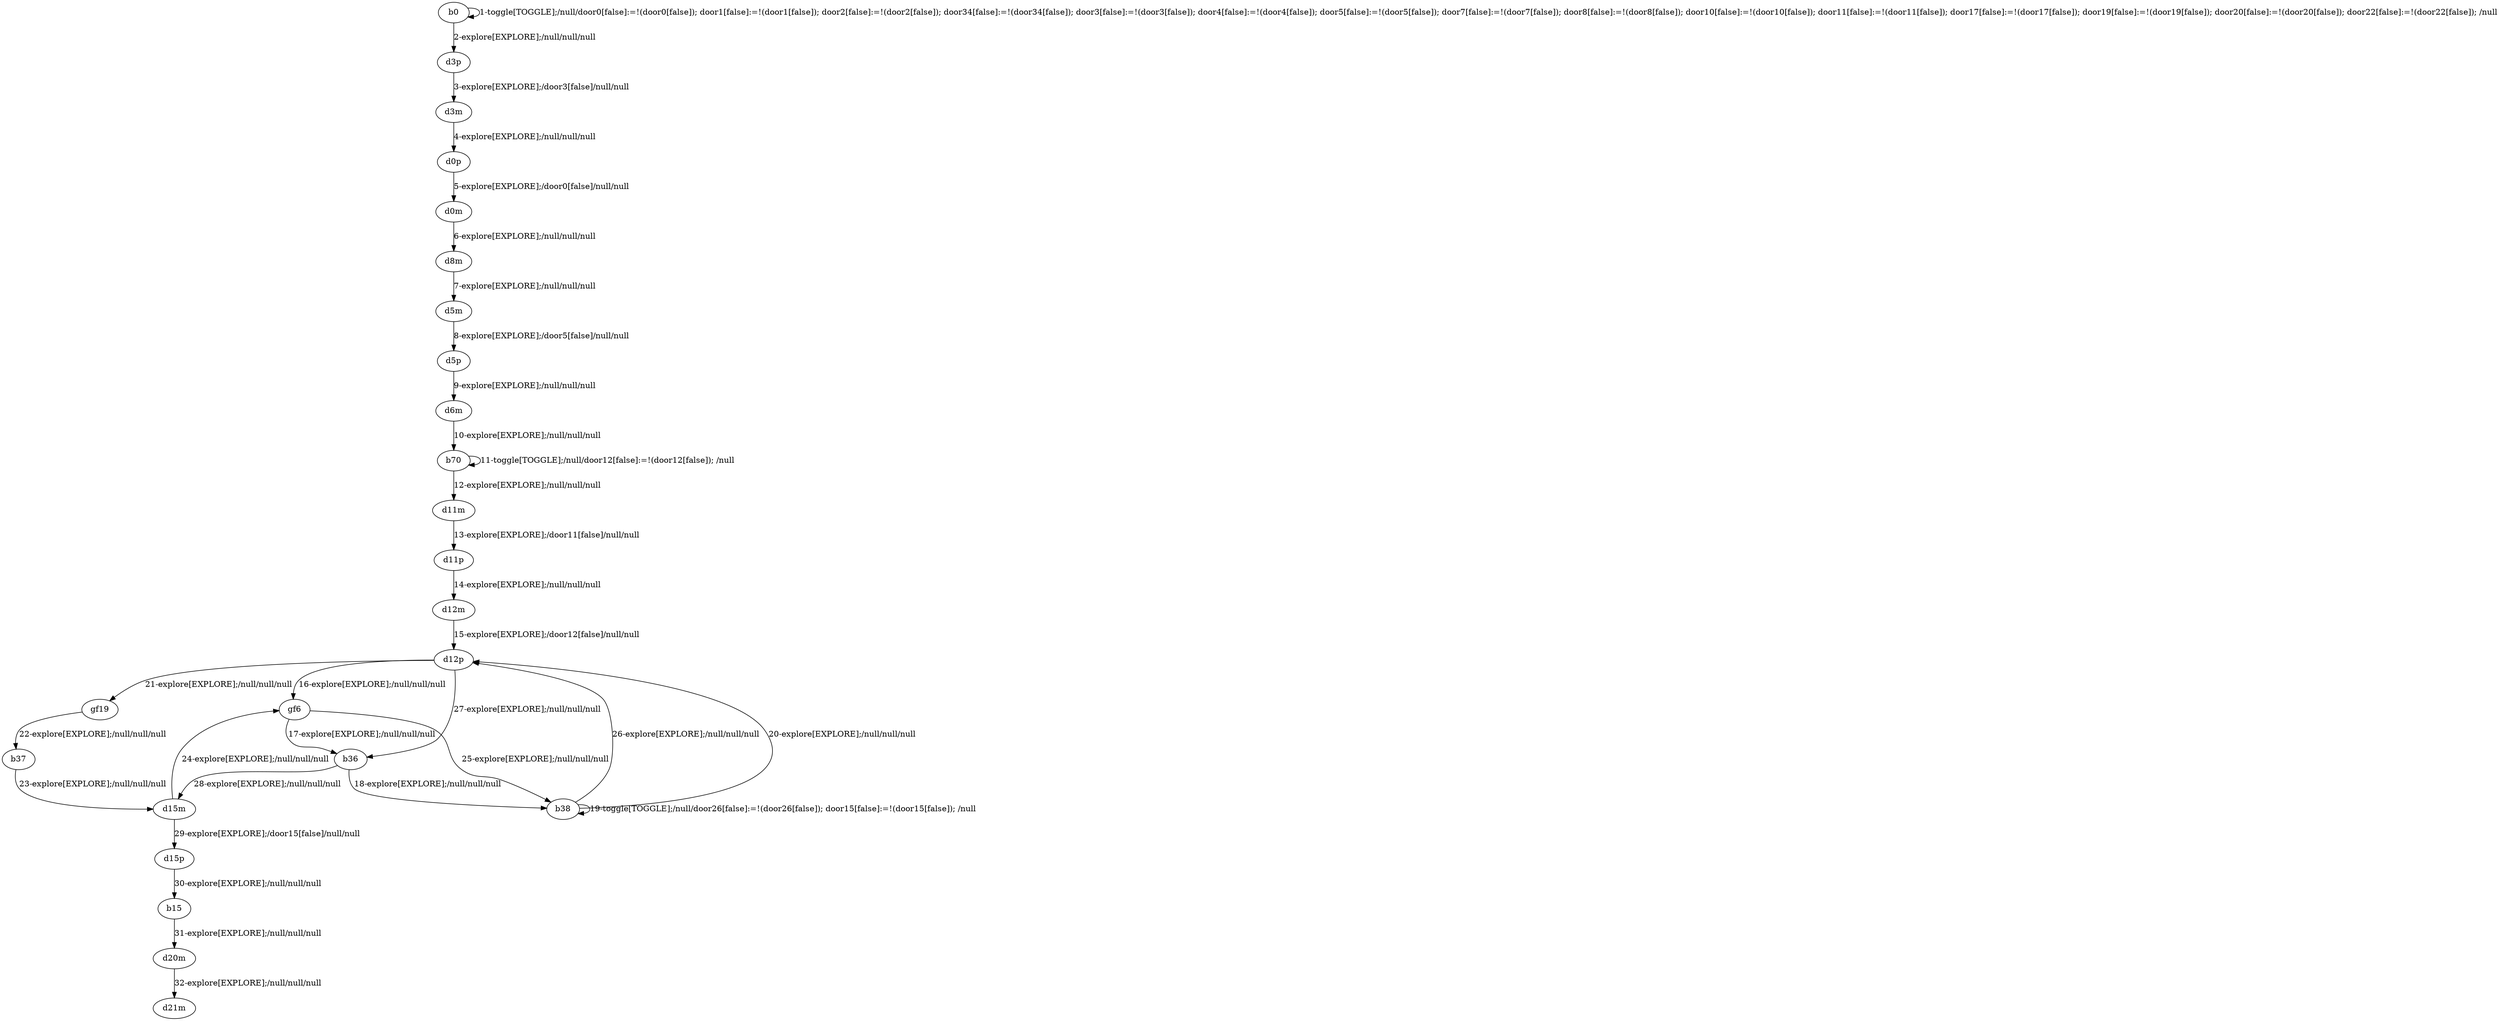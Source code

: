 # Total number of goals covered by this test: 3
# b36 --> b38
# gf6 --> b36
# d12p --> gf6

digraph g {
"b0" -> "b0" [label = "1-toggle[TOGGLE];/null/door0[false]:=!(door0[false]); door1[false]:=!(door1[false]); door2[false]:=!(door2[false]); door34[false]:=!(door34[false]); door3[false]:=!(door3[false]); door4[false]:=!(door4[false]); door5[false]:=!(door5[false]); door7[false]:=!(door7[false]); door8[false]:=!(door8[false]); door10[false]:=!(door10[false]); door11[false]:=!(door11[false]); door17[false]:=!(door17[false]); door19[false]:=!(door19[false]); door20[false]:=!(door20[false]); door22[false]:=!(door22[false]); /null"];
"b0" -> "d3p" [label = "2-explore[EXPLORE];/null/null/null"];
"d3p" -> "d3m" [label = "3-explore[EXPLORE];/door3[false]/null/null"];
"d3m" -> "d0p" [label = "4-explore[EXPLORE];/null/null/null"];
"d0p" -> "d0m" [label = "5-explore[EXPLORE];/door0[false]/null/null"];
"d0m" -> "d8m" [label = "6-explore[EXPLORE];/null/null/null"];
"d8m" -> "d5m" [label = "7-explore[EXPLORE];/null/null/null"];
"d5m" -> "d5p" [label = "8-explore[EXPLORE];/door5[false]/null/null"];
"d5p" -> "d6m" [label = "9-explore[EXPLORE];/null/null/null"];
"d6m" -> "b70" [label = "10-explore[EXPLORE];/null/null/null"];
"b70" -> "b70" [label = "11-toggle[TOGGLE];/null/door12[false]:=!(door12[false]); /null"];
"b70" -> "d11m" [label = "12-explore[EXPLORE];/null/null/null"];
"d11m" -> "d11p" [label = "13-explore[EXPLORE];/door11[false]/null/null"];
"d11p" -> "d12m" [label = "14-explore[EXPLORE];/null/null/null"];
"d12m" -> "d12p" [label = "15-explore[EXPLORE];/door12[false]/null/null"];
"d12p" -> "gf6" [label = "16-explore[EXPLORE];/null/null/null"];
"gf6" -> "b36" [label = "17-explore[EXPLORE];/null/null/null"];
"b36" -> "b38" [label = "18-explore[EXPLORE];/null/null/null"];
"b38" -> "b38" [label = "19-toggle[TOGGLE];/null/door26[false]:=!(door26[false]); door15[false]:=!(door15[false]); /null"];
"b38" -> "d12p" [label = "20-explore[EXPLORE];/null/null/null"];
"d12p" -> "gf19" [label = "21-explore[EXPLORE];/null/null/null"];
"gf19" -> "b37" [label = "22-explore[EXPLORE];/null/null/null"];
"b37" -> "d15m" [label = "23-explore[EXPLORE];/null/null/null"];
"d15m" -> "gf6" [label = "24-explore[EXPLORE];/null/null/null"];
"gf6" -> "b38" [label = "25-explore[EXPLORE];/null/null/null"];
"b38" -> "d12p" [label = "26-explore[EXPLORE];/null/null/null"];
"d12p" -> "b36" [label = "27-explore[EXPLORE];/null/null/null"];
"b36" -> "d15m" [label = "28-explore[EXPLORE];/null/null/null"];
"d15m" -> "d15p" [label = "29-explore[EXPLORE];/door15[false]/null/null"];
"d15p" -> "b15" [label = "30-explore[EXPLORE];/null/null/null"];
"b15" -> "d20m" [label = "31-explore[EXPLORE];/null/null/null"];
"d20m" -> "d21m" [label = "32-explore[EXPLORE];/null/null/null"];
}